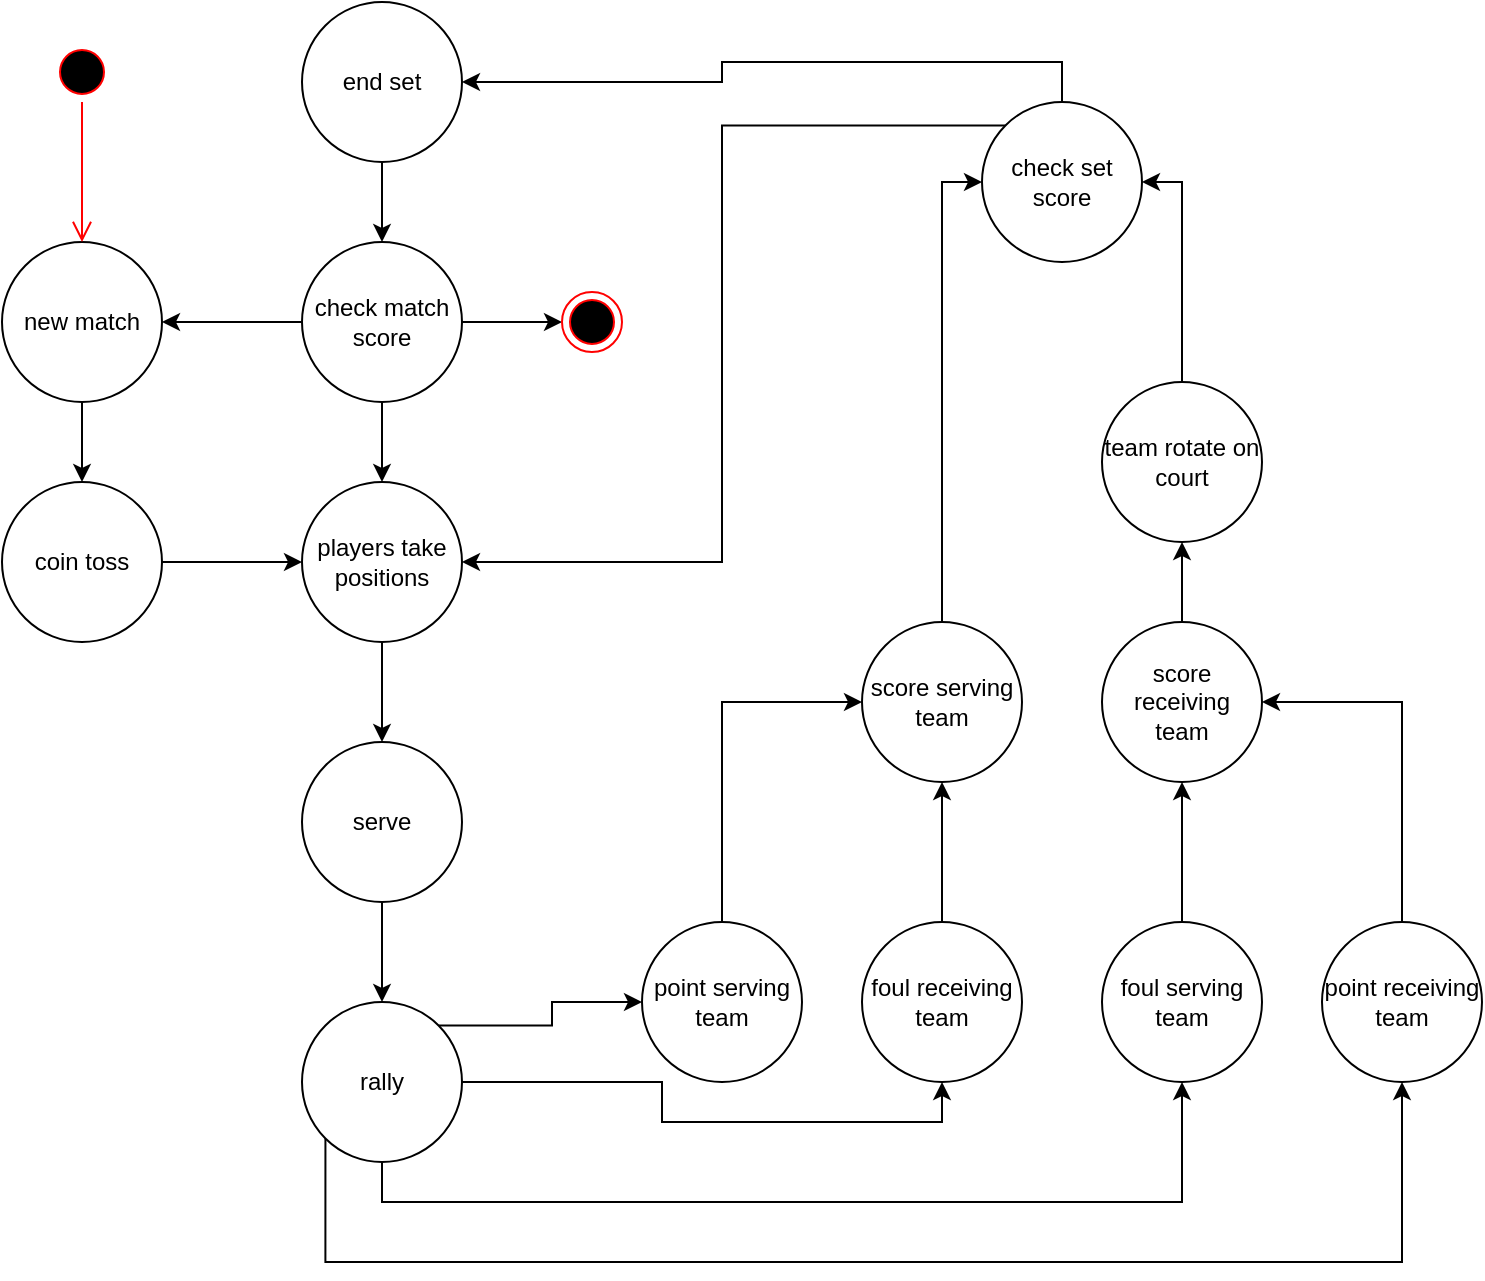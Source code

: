 <mxfile version="11.2.5" type="device" pages="1"><diagram id="Pshok0bx9JE-HMNfskgp" name="Page-1"><mxGraphModel dx="1102" dy="1044" grid="1" gridSize="10" guides="1" tooltips="1" connect="1" arrows="1" fold="1" page="0" pageScale="1" pageWidth="827" pageHeight="1169" math="0" shadow="0"><root><mxCell id="0"/><mxCell id="1" parent="0"/><mxCell id="TX_N2TCMcjY-T4Us8mV_-9" style="edgeStyle=orthogonalEdgeStyle;rounded=0;orthogonalLoop=1;jettySize=auto;html=1;exitX=1;exitY=0.5;exitDx=0;exitDy=0;entryX=0;entryY=0.5;entryDx=0;entryDy=0;" edge="1" parent="1" source="TX_N2TCMcjY-T4Us8mV_-2" target="TX_N2TCMcjY-T4Us8mV_-3"><mxGeometry relative="1" as="geometry"/></mxCell><mxCell id="TX_N2TCMcjY-T4Us8mV_-2" value="coin toss" style="ellipse;whiteSpace=wrap;html=1;aspect=fixed;" vertex="1" parent="1"><mxGeometry x="20" y="-50" width="80" height="80" as="geometry"/></mxCell><mxCell id="TX_N2TCMcjY-T4Us8mV_-42" style="edgeStyle=orthogonalEdgeStyle;rounded=0;orthogonalLoop=1;jettySize=auto;html=1;exitX=0.5;exitY=1;exitDx=0;exitDy=0;entryX=0.5;entryY=0;entryDx=0;entryDy=0;strokeColor=#000000;" edge="1" parent="1" source="TX_N2TCMcjY-T4Us8mV_-3" target="TX_N2TCMcjY-T4Us8mV_-4"><mxGeometry relative="1" as="geometry"/></mxCell><mxCell id="TX_N2TCMcjY-T4Us8mV_-3" value="players take positions" style="ellipse;whiteSpace=wrap;html=1;aspect=fixed;" vertex="1" parent="1"><mxGeometry x="170" y="-50" width="80" height="80" as="geometry"/></mxCell><mxCell id="TX_N2TCMcjY-T4Us8mV_-41" style="edgeStyle=orthogonalEdgeStyle;rounded=0;orthogonalLoop=1;jettySize=auto;html=1;exitX=0.5;exitY=1;exitDx=0;exitDy=0;entryX=0.5;entryY=0;entryDx=0;entryDy=0;strokeColor=#000000;" edge="1" parent="1" source="TX_N2TCMcjY-T4Us8mV_-4" target="TX_N2TCMcjY-T4Us8mV_-5"><mxGeometry relative="1" as="geometry"/></mxCell><mxCell id="TX_N2TCMcjY-T4Us8mV_-4" value="serve" style="ellipse;whiteSpace=wrap;html=1;aspect=fixed;" vertex="1" parent="1"><mxGeometry x="170" y="80" width="80" height="80" as="geometry"/></mxCell><mxCell id="TX_N2TCMcjY-T4Us8mV_-48" style="edgeStyle=orthogonalEdgeStyle;rounded=0;orthogonalLoop=1;jettySize=auto;html=1;exitX=1;exitY=0.5;exitDx=0;exitDy=0;entryX=0.5;entryY=1;entryDx=0;entryDy=0;strokeColor=#000000;" edge="1" parent="1" source="TX_N2TCMcjY-T4Us8mV_-5" target="TX_N2TCMcjY-T4Us8mV_-27"><mxGeometry relative="1" as="geometry"/></mxCell><mxCell id="TX_N2TCMcjY-T4Us8mV_-49" style="edgeStyle=orthogonalEdgeStyle;rounded=0;orthogonalLoop=1;jettySize=auto;html=1;exitX=0.5;exitY=1;exitDx=0;exitDy=0;entryX=0.5;entryY=1;entryDx=0;entryDy=0;strokeColor=#000000;" edge="1" parent="1" source="TX_N2TCMcjY-T4Us8mV_-5" target="TX_N2TCMcjY-T4Us8mV_-6"><mxGeometry relative="1" as="geometry"/></mxCell><mxCell id="TX_N2TCMcjY-T4Us8mV_-54" style="edgeStyle=orthogonalEdgeStyle;rounded=0;orthogonalLoop=1;jettySize=auto;html=1;exitX=1;exitY=0;exitDx=0;exitDy=0;entryX=0;entryY=0.5;entryDx=0;entryDy=0;strokeColor=#000000;" edge="1" parent="1" source="TX_N2TCMcjY-T4Us8mV_-5" target="TX_N2TCMcjY-T4Us8mV_-50"><mxGeometry relative="1" as="geometry"/></mxCell><mxCell id="TX_N2TCMcjY-T4Us8mV_-55" style="edgeStyle=orthogonalEdgeStyle;rounded=0;orthogonalLoop=1;jettySize=auto;html=1;exitX=0;exitY=1;exitDx=0;exitDy=0;entryX=0.5;entryY=1;entryDx=0;entryDy=0;strokeColor=#000000;" edge="1" parent="1" source="TX_N2TCMcjY-T4Us8mV_-5" target="TX_N2TCMcjY-T4Us8mV_-51"><mxGeometry relative="1" as="geometry"><Array as="points"><mxPoint x="182" y="340"/><mxPoint x="720" y="340"/></Array></mxGeometry></mxCell><mxCell id="TX_N2TCMcjY-T4Us8mV_-5" value="rally" style="ellipse;whiteSpace=wrap;html=1;aspect=fixed;" vertex="1" parent="1"><mxGeometry x="170" y="210" width="80" height="80" as="geometry"/></mxCell><mxCell id="TX_N2TCMcjY-T4Us8mV_-47" style="edgeStyle=orthogonalEdgeStyle;rounded=0;orthogonalLoop=1;jettySize=auto;html=1;exitX=0.5;exitY=0;exitDx=0;exitDy=0;entryX=0.5;entryY=1;entryDx=0;entryDy=0;strokeColor=#000000;" edge="1" parent="1" source="TX_N2TCMcjY-T4Us8mV_-6" target="TX_N2TCMcjY-T4Us8mV_-26"><mxGeometry relative="1" as="geometry"/></mxCell><mxCell id="TX_N2TCMcjY-T4Us8mV_-6" value="foul serving team" style="ellipse;whiteSpace=wrap;html=1;aspect=fixed;" vertex="1" parent="1"><mxGeometry x="570" y="170" width="80" height="80" as="geometry"/></mxCell><mxCell id="TX_N2TCMcjY-T4Us8mV_-66" style="edgeStyle=orthogonalEdgeStyle;rounded=0;orthogonalLoop=1;jettySize=auto;html=1;exitX=0.5;exitY=0;exitDx=0;exitDy=0;entryX=0;entryY=0.5;entryDx=0;entryDy=0;strokeColor=#000000;" edge="1" parent="1" source="TX_N2TCMcjY-T4Us8mV_-25" target="TX_N2TCMcjY-T4Us8mV_-61"><mxGeometry relative="1" as="geometry"/></mxCell><mxCell id="TX_N2TCMcjY-T4Us8mV_-25" value="score serving team" style="ellipse;whiteSpace=wrap;html=1;aspect=fixed;" vertex="1" parent="1"><mxGeometry x="450" y="20" width="80" height="80" as="geometry"/></mxCell><mxCell id="TX_N2TCMcjY-T4Us8mV_-64" style="edgeStyle=orthogonalEdgeStyle;rounded=0;orthogonalLoop=1;jettySize=auto;html=1;exitX=0.5;exitY=0;exitDx=0;exitDy=0;entryX=0.5;entryY=1;entryDx=0;entryDy=0;strokeColor=#000000;" edge="1" parent="1" source="TX_N2TCMcjY-T4Us8mV_-26" target="TX_N2TCMcjY-T4Us8mV_-32"><mxGeometry relative="1" as="geometry"/></mxCell><mxCell id="TX_N2TCMcjY-T4Us8mV_-26" value="score receiving team" style="ellipse;whiteSpace=wrap;html=1;aspect=fixed;" vertex="1" parent="1"><mxGeometry x="570" y="20" width="80" height="80" as="geometry"/></mxCell><mxCell id="TX_N2TCMcjY-T4Us8mV_-65" style="edgeStyle=orthogonalEdgeStyle;rounded=0;orthogonalLoop=1;jettySize=auto;html=1;exitX=0.5;exitY=0;exitDx=0;exitDy=0;entryX=1;entryY=0.5;entryDx=0;entryDy=0;strokeColor=#000000;" edge="1" parent="1" source="TX_N2TCMcjY-T4Us8mV_-32" target="TX_N2TCMcjY-T4Us8mV_-61"><mxGeometry relative="1" as="geometry"/></mxCell><mxCell id="TX_N2TCMcjY-T4Us8mV_-32" value="team rotate on court" style="ellipse;whiteSpace=wrap;html=1;aspect=fixed;" vertex="1" parent="1"><mxGeometry x="570" y="-100" width="80" height="80" as="geometry"/></mxCell><mxCell id="TX_N2TCMcjY-T4Us8mV_-46" style="edgeStyle=orthogonalEdgeStyle;rounded=0;orthogonalLoop=1;jettySize=auto;html=1;exitX=0.5;exitY=0;exitDx=0;exitDy=0;entryX=0.5;entryY=1;entryDx=0;entryDy=0;strokeColor=#000000;" edge="1" parent="1" source="TX_N2TCMcjY-T4Us8mV_-27" target="TX_N2TCMcjY-T4Us8mV_-25"><mxGeometry relative="1" as="geometry"/></mxCell><mxCell id="TX_N2TCMcjY-T4Us8mV_-27" value="foul receiving team" style="ellipse;whiteSpace=wrap;html=1;aspect=fixed;" vertex="1" parent="1"><mxGeometry x="450" y="170" width="80" height="80" as="geometry"/></mxCell><mxCell id="TX_N2TCMcjY-T4Us8mV_-53" style="edgeStyle=orthogonalEdgeStyle;rounded=0;orthogonalLoop=1;jettySize=auto;html=1;exitX=0.5;exitY=0;exitDx=0;exitDy=0;entryX=0;entryY=0.5;entryDx=0;entryDy=0;strokeColor=#000000;" edge="1" parent="1" source="TX_N2TCMcjY-T4Us8mV_-50" target="TX_N2TCMcjY-T4Us8mV_-25"><mxGeometry relative="1" as="geometry"/></mxCell><mxCell id="TX_N2TCMcjY-T4Us8mV_-50" value="point serving team" style="ellipse;whiteSpace=wrap;html=1;aspect=fixed;" vertex="1" parent="1"><mxGeometry x="340" y="170" width="80" height="80" as="geometry"/></mxCell><mxCell id="TX_N2TCMcjY-T4Us8mV_-52" style="edgeStyle=orthogonalEdgeStyle;rounded=0;orthogonalLoop=1;jettySize=auto;html=1;exitX=0.5;exitY=0;exitDx=0;exitDy=0;entryX=1;entryY=0.5;entryDx=0;entryDy=0;strokeColor=#000000;" edge="1" parent="1" source="TX_N2TCMcjY-T4Us8mV_-51" target="TX_N2TCMcjY-T4Us8mV_-26"><mxGeometry relative="1" as="geometry"/></mxCell><mxCell id="TX_N2TCMcjY-T4Us8mV_-51" value="point receiving team" style="ellipse;whiteSpace=wrap;html=1;aspect=fixed;" vertex="1" parent="1"><mxGeometry x="680" y="170" width="80" height="80" as="geometry"/></mxCell><mxCell id="TX_N2TCMcjY-T4Us8mV_-72" style="edgeStyle=orthogonalEdgeStyle;rounded=0;orthogonalLoop=1;jettySize=auto;html=1;exitX=0.5;exitY=1;exitDx=0;exitDy=0;entryX=0.5;entryY=0;entryDx=0;entryDy=0;strokeColor=#000000;" edge="1" parent="1" source="TX_N2TCMcjY-T4Us8mV_-56" target="TX_N2TCMcjY-T4Us8mV_-70"><mxGeometry relative="1" as="geometry"/></mxCell><mxCell id="TX_N2TCMcjY-T4Us8mV_-56" value="end set" style="ellipse;whiteSpace=wrap;html=1;aspect=fixed;" vertex="1" parent="1"><mxGeometry x="170" y="-290" width="80" height="80" as="geometry"/></mxCell><mxCell id="TX_N2TCMcjY-T4Us8mV_-58" style="edgeStyle=orthogonalEdgeStyle;rounded=0;orthogonalLoop=1;jettySize=auto;html=1;exitX=0.5;exitY=1;exitDx=0;exitDy=0;entryX=0.5;entryY=0;entryDx=0;entryDy=0;strokeColor=#000000;" edge="1" parent="1" source="TX_N2TCMcjY-T4Us8mV_-57" target="TX_N2TCMcjY-T4Us8mV_-2"><mxGeometry relative="1" as="geometry"/></mxCell><mxCell id="TX_N2TCMcjY-T4Us8mV_-57" value="new match" style="ellipse;whiteSpace=wrap;html=1;aspect=fixed;" vertex="1" parent="1"><mxGeometry x="20" y="-170" width="80" height="80" as="geometry"/></mxCell><mxCell id="TX_N2TCMcjY-T4Us8mV_-68" style="edgeStyle=orthogonalEdgeStyle;rounded=0;orthogonalLoop=1;jettySize=auto;html=1;exitX=0.5;exitY=0;exitDx=0;exitDy=0;entryX=1;entryY=0.5;entryDx=0;entryDy=0;strokeColor=#000000;" edge="1" parent="1" source="TX_N2TCMcjY-T4Us8mV_-61" target="TX_N2TCMcjY-T4Us8mV_-56"><mxGeometry relative="1" as="geometry"/></mxCell><mxCell id="TX_N2TCMcjY-T4Us8mV_-71" style="edgeStyle=orthogonalEdgeStyle;rounded=0;orthogonalLoop=1;jettySize=auto;html=1;exitX=0;exitY=0;exitDx=0;exitDy=0;entryX=1;entryY=0.5;entryDx=0;entryDy=0;strokeColor=#000000;" edge="1" parent="1" source="TX_N2TCMcjY-T4Us8mV_-61" target="TX_N2TCMcjY-T4Us8mV_-3"><mxGeometry relative="1" as="geometry"/></mxCell><mxCell id="TX_N2TCMcjY-T4Us8mV_-61" value="check set score" style="ellipse;whiteSpace=wrap;html=1;aspect=fixed;" vertex="1" parent="1"><mxGeometry x="510" y="-240" width="80" height="80" as="geometry"/></mxCell><mxCell id="TX_N2TCMcjY-T4Us8mV_-73" style="edgeStyle=orthogonalEdgeStyle;rounded=0;orthogonalLoop=1;jettySize=auto;html=1;exitX=0;exitY=0.5;exitDx=0;exitDy=0;strokeColor=#000000;" edge="1" parent="1" source="TX_N2TCMcjY-T4Us8mV_-70" target="TX_N2TCMcjY-T4Us8mV_-57"><mxGeometry relative="1" as="geometry"/></mxCell><mxCell id="TX_N2TCMcjY-T4Us8mV_-74" style="edgeStyle=orthogonalEdgeStyle;rounded=0;orthogonalLoop=1;jettySize=auto;html=1;exitX=0.5;exitY=1;exitDx=0;exitDy=0;entryX=0.5;entryY=0;entryDx=0;entryDy=0;strokeColor=#000000;" edge="1" parent="1" source="TX_N2TCMcjY-T4Us8mV_-70" target="TX_N2TCMcjY-T4Us8mV_-3"><mxGeometry relative="1" as="geometry"/></mxCell><mxCell id="TX_N2TCMcjY-T4Us8mV_-79" style="edgeStyle=orthogonalEdgeStyle;rounded=0;orthogonalLoop=1;jettySize=auto;html=1;exitX=1;exitY=0.5;exitDx=0;exitDy=0;strokeColor=#000000;" edge="1" parent="1" source="TX_N2TCMcjY-T4Us8mV_-70" target="TX_N2TCMcjY-T4Us8mV_-75"><mxGeometry relative="1" as="geometry"/></mxCell><mxCell id="TX_N2TCMcjY-T4Us8mV_-70" value="check match score" style="ellipse;whiteSpace=wrap;html=1;aspect=fixed;" vertex="1" parent="1"><mxGeometry x="170" y="-170" width="80" height="80" as="geometry"/></mxCell><mxCell id="TX_N2TCMcjY-T4Us8mV_-75" value="" style="ellipse;html=1;shape=endState;fillColor=#000000;strokeColor=#ff0000;" vertex="1" parent="1"><mxGeometry x="300" y="-145" width="30" height="30" as="geometry"/></mxCell><mxCell id="TX_N2TCMcjY-T4Us8mV_-76" value="" style="ellipse;html=1;shape=startState;fillColor=#000000;strokeColor=#ff0000;" vertex="1" parent="1"><mxGeometry x="45" y="-270" width="30" height="30" as="geometry"/></mxCell><mxCell id="TX_N2TCMcjY-T4Us8mV_-77" value="" style="edgeStyle=orthogonalEdgeStyle;html=1;verticalAlign=bottom;endArrow=open;endSize=8;strokeColor=#ff0000;" edge="1" source="TX_N2TCMcjY-T4Us8mV_-76" parent="1" target="TX_N2TCMcjY-T4Us8mV_-57"><mxGeometry relative="1" as="geometry"><mxPoint x="60" y="-180" as="targetPoint"/></mxGeometry></mxCell></root></mxGraphModel></diagram></mxfile>
